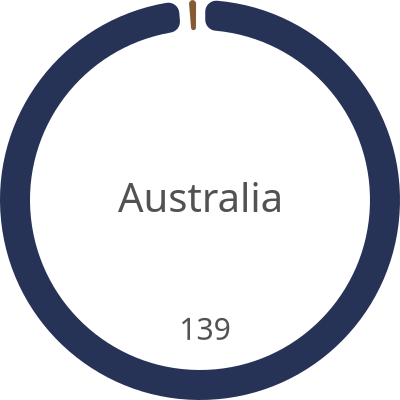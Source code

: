 
  {
    "$schema": "https://vega.github.io/schema/vega/v5.json",
    "description": "A basic donut chart example.",
    "width": 200,
    "height": 200,
    "autosize": "none",
  
    "signals": [
      {"name": "startAngle", "value": 0},
      {"name": "endAngle", "value": 6.29},
      {"name": "padAngle", "value": 0.04},
      {"name": "innerRadius", "value": 85},
      {"name": "cornerRadius", "value": 5.5},
      {"name": "sort", "value": false},
      {
        "name": "selected",
        "value": "",
        "on": [{"events": "mouseover", "update": "datum"}]
      }
    ],
  
    "data": [
      {
        "name": "table",
        "values": [
          {"id": 1, "field": 139},
          {"id": 2, "field": 0},
          {"id": 3, "field": 2}
        ],
        "transform": [
          {
            "type": "pie",
            "field": "field",
            "startAngle": {"signal": "startAngle"},
            "endAngle": {"signal": "endAngle"},
            "sort": {"signal": "sort"}
          }
        ]
      },
      {
        "name": "fieldSum",
        "source": "table",
        "transform": [
          {
            "type": "aggregate",
            "fields": ["id"],
            "ops": ["sum"],
            "as": ["sum"]
          }
        ]
      }
    ],
  
    "scales": [
      {
        "name": "color",
        "type": "ordinal",
        "domain": {"data": "table", "field": "id"},
        "range": [
            "#263356",
            "#c0471c",
            "#865a33"
        ]
      }
    ],
  
    "marks": [
      {
        "type": "arc",
        "from": {"data": "table"},
        "encode": {
          "enter": {
            "fill": {"scale": "color", "field": "id"},
            "x": {"signal": "width / 2"},
            "y": {"signal": "height / 2"}
          },
          "update": {
            "startAngle": {"field": "startAngle"},
            "endAngle": {"field": "endAngle"},
            "padAngle": {"signal": "padAngle"},
            "innerRadius": {"signal": "innerRadius"},
            "outerRadius": {"signal": "width / 2"},
            "cornerRadius": {"signal": "cornerRadius"}
          }
        }
      },
      {
        "type": "text",
        "encode": {
          "enter": {"fill": {"value": "#525252"}, "text": {"value": ""}},
          "update": {
            "opacity": {"value": 1},
            "x": {"signal": "width / 2"},
            "y": {"signal": "height / 2"},
            "align": {"value": "center"},
            "baseline": {"value": "middle"},
            "fontSize": {"value": 20},
            "text": {"value": "Australia"}
          }
        }
        },
        {
            "name": "mark_id",
            "type": "text",
            "from": {"data": "table"},
            "encode": {
              "enter": {
                "text": {
                  "signal": "if(datum['endAngle'] - datum['startAngle'] < 0.3, '', format(datum['field']/1, ''))"
                },
                "x": {"signal": "if(width >= height, height, width) / 2"},
                "y": {"signal": "if(width >= height, height, width) / 2"},
                "radius": {
                  "signal": "if(selected && selected.id == datum.id, if(width >= height, height, width) / 2 * 1.05 * 0.65, if(width >= height, height, width) / 2 * 0.65)"
                },
                "theta": {"signal": "(datum['startAngle'] + datum['endAngle'])/2"},
                "fill": {"value": "scales"},
                "fontSize": {"value": 15},
                "align": {"value": "center"},
                "baseline": {"value": "middle"}
              }
            }
          }
    ]
  }
  